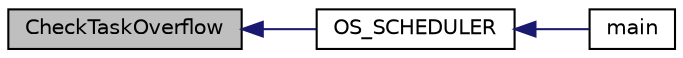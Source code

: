 digraph "CheckTaskOverflow"
{
  edge [fontname="Helvetica",fontsize="10",labelfontname="Helvetica",labelfontsize="10"];
  node [fontname="Helvetica",fontsize="10",shape=record];
  rankdir="LR";
  Node1 [label="CheckTaskOverflow",height=0.2,width=0.4,color="black", fillcolor="grey75", style="filled", fontcolor="black"];
  Node1 -> Node2 [dir="back",color="midnightblue",fontsize="10",style="solid"];
  Node2 [label="OS_SCHEDULER",height=0.2,width=0.4,color="black", fillcolor="white", style="filled",URL="$main___s_o_8c.html#a200ce9c7c345c3777e63271dd1252c0e"];
  Node2 -> Node3 [dir="back",color="midnightblue",fontsize="10",style="solid"];
  Node3 [label="main",height=0.2,width=0.4,color="black", fillcolor="white", style="filled",URL="$main___s_o_8c.html#a6288eba0f8e8ad3ab1544ad731eb7667"];
}
